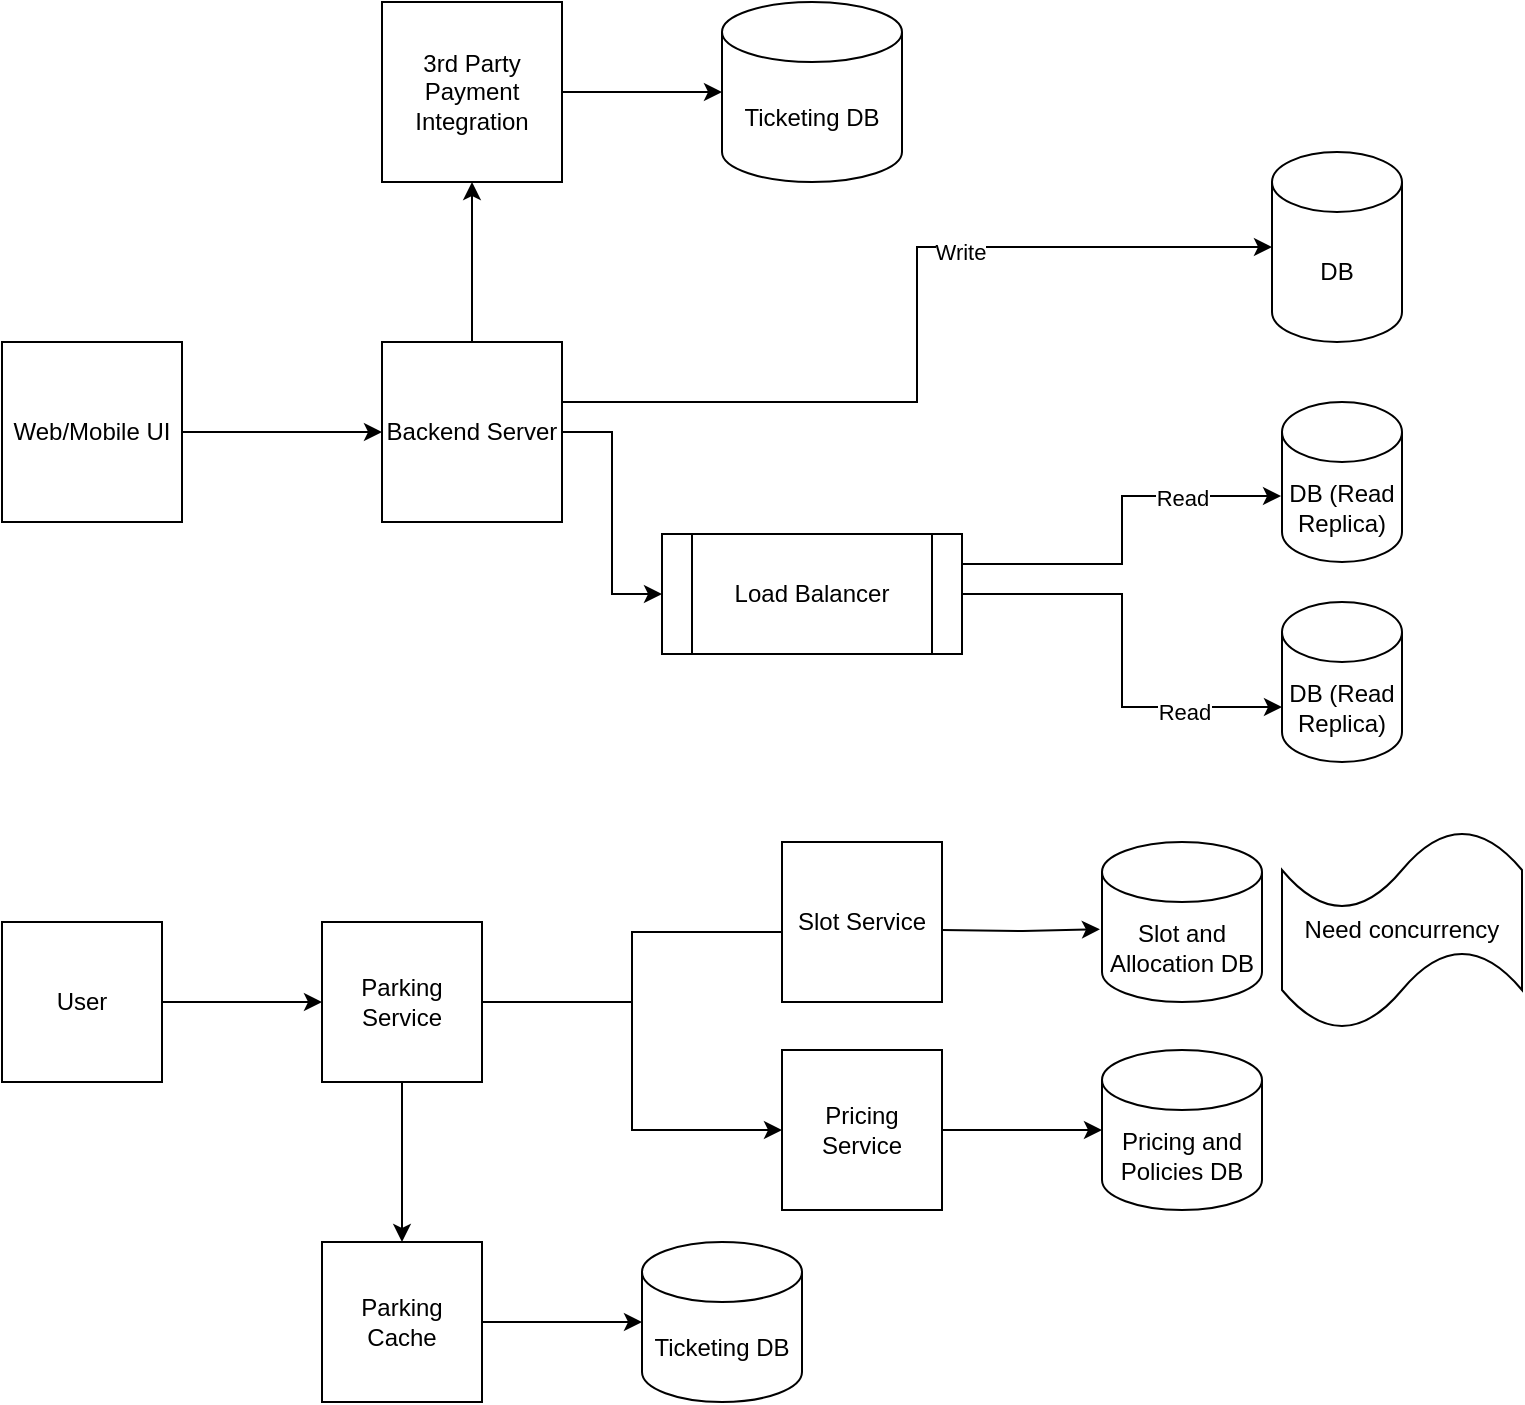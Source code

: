 <mxfile version="27.0.9">
  <diagram id="c_2sWL2zpSnBwjELj-oL" name="ParkingGarage">
    <mxGraphModel dx="1185" dy="613" grid="1" gridSize="10" guides="1" tooltips="1" connect="1" arrows="1" fold="1" page="1" pageScale="1" pageWidth="850" pageHeight="1100" math="0" shadow="0">
      <root>
        <mxCell id="0" />
        <mxCell id="1" parent="0" />
        <mxCell id="t-PHVXzO0Ld4ikbZTfWK-1" value="" style="edgeStyle=orthogonalEdgeStyle;rounded=0;orthogonalLoop=1;jettySize=auto;html=1;" parent="1" source="t-PHVXzO0Ld4ikbZTfWK-2" target="t-PHVXzO0Ld4ikbZTfWK-7" edge="1">
          <mxGeometry relative="1" as="geometry" />
        </mxCell>
        <mxCell id="t-PHVXzO0Ld4ikbZTfWK-2" value="Web/Mobile UI" style="whiteSpace=wrap;html=1;aspect=fixed;" parent="1" vertex="1">
          <mxGeometry x="45" y="320" width="90" height="90" as="geometry" />
        </mxCell>
        <mxCell id="t-PHVXzO0Ld4ikbZTfWK-3" value="" style="edgeStyle=orthogonalEdgeStyle;rounded=0;orthogonalLoop=1;jettySize=auto;html=1;entryX=0;entryY=0.5;entryDx=0;entryDy=0;" parent="1" source="t-PHVXzO0Ld4ikbZTfWK-7" target="t-PHVXzO0Ld4ikbZTfWK-11" edge="1">
          <mxGeometry relative="1" as="geometry">
            <mxPoint x="365" y="540" as="targetPoint" />
          </mxGeometry>
        </mxCell>
        <mxCell id="t-PHVXzO0Ld4ikbZTfWK-4" style="edgeStyle=orthogonalEdgeStyle;rounded=0;orthogonalLoop=1;jettySize=auto;html=1;exitX=1;exitY=0.333;exitDx=0;exitDy=0;exitPerimeter=0;entryX=0;entryY=0.5;entryDx=0;entryDy=0;entryPerimeter=0;" parent="1" source="t-PHVXzO0Ld4ikbZTfWK-7" target="t-PHVXzO0Ld4ikbZTfWK-8" edge="1">
          <mxGeometry relative="1" as="geometry">
            <mxPoint x="685" y="348" as="targetPoint" />
          </mxGeometry>
        </mxCell>
        <mxCell id="t-PHVXzO0Ld4ikbZTfWK-5" value="Write" style="edgeLabel;html=1;align=center;verticalAlign=middle;resizable=0;points=[];" parent="t-PHVXzO0Ld4ikbZTfWK-4" vertex="1" connectable="0">
          <mxGeometry x="0.276" y="-1" relative="1" as="geometry">
            <mxPoint y="1" as="offset" />
          </mxGeometry>
        </mxCell>
        <mxCell id="t-PHVXzO0Ld4ikbZTfWK-6" value="" style="edgeStyle=orthogonalEdgeStyle;rounded=0;orthogonalLoop=1;jettySize=auto;html=1;" parent="1" source="t-PHVXzO0Ld4ikbZTfWK-7" target="t-PHVXzO0Ld4ikbZTfWK-17" edge="1">
          <mxGeometry relative="1" as="geometry" />
        </mxCell>
        <mxCell id="t-PHVXzO0Ld4ikbZTfWK-7" value="Backend Server" style="whiteSpace=wrap;html=1;aspect=fixed;" parent="1" vertex="1">
          <mxGeometry x="235" y="320" width="90" height="90" as="geometry" />
        </mxCell>
        <mxCell id="t-PHVXzO0Ld4ikbZTfWK-8" value="DB" style="shape=cylinder3;whiteSpace=wrap;html=1;boundedLbl=1;backgroundOutline=1;size=15;" parent="1" vertex="1">
          <mxGeometry x="680" y="225" width="65" height="95" as="geometry" />
        </mxCell>
        <mxCell id="t-PHVXzO0Ld4ikbZTfWK-9" value="DB (Read Replica)" style="shape=cylinder3;whiteSpace=wrap;html=1;boundedLbl=1;backgroundOutline=1;size=15;" parent="1" vertex="1">
          <mxGeometry x="685" y="350" width="60" height="80" as="geometry" />
        </mxCell>
        <mxCell id="t-PHVXzO0Ld4ikbZTfWK-10" value="DB (Read Replica)" style="shape=cylinder3;whiteSpace=wrap;html=1;boundedLbl=1;backgroundOutline=1;size=15;" parent="1" vertex="1">
          <mxGeometry x="685" y="450" width="60" height="80" as="geometry" />
        </mxCell>
        <mxCell id="t-PHVXzO0Ld4ikbZTfWK-11" value="Load Balancer" style="shape=process;whiteSpace=wrap;html=1;backgroundOutline=1;" parent="1" vertex="1">
          <mxGeometry x="375" y="416" width="150" height="60" as="geometry" />
        </mxCell>
        <mxCell id="t-PHVXzO0Ld4ikbZTfWK-12" style="edgeStyle=orthogonalEdgeStyle;rounded=0;orthogonalLoop=1;jettySize=auto;html=1;entryX=-0.008;entryY=0.588;entryDx=0;entryDy=0;entryPerimeter=0;exitX=1;exitY=0.25;exitDx=0;exitDy=0;" parent="1" source="t-PHVXzO0Ld4ikbZTfWK-11" target="t-PHVXzO0Ld4ikbZTfWK-9" edge="1">
          <mxGeometry relative="1" as="geometry" />
        </mxCell>
        <mxCell id="t-PHVXzO0Ld4ikbZTfWK-13" value="Read" style="edgeLabel;html=1;align=center;verticalAlign=middle;resizable=0;points=[];" parent="t-PHVXzO0Ld4ikbZTfWK-12" vertex="1" connectable="0">
          <mxGeometry x="0.344" y="-4" relative="1" as="geometry">
            <mxPoint x="14" y="-3" as="offset" />
          </mxGeometry>
        </mxCell>
        <mxCell id="t-PHVXzO0Ld4ikbZTfWK-14" style="edgeStyle=orthogonalEdgeStyle;rounded=0;orthogonalLoop=1;jettySize=auto;html=1;entryX=0;entryY=0;entryDx=0;entryDy=52.5;entryPerimeter=0;" parent="1" source="t-PHVXzO0Ld4ikbZTfWK-11" target="t-PHVXzO0Ld4ikbZTfWK-10" edge="1">
          <mxGeometry relative="1" as="geometry" />
        </mxCell>
        <mxCell id="t-PHVXzO0Ld4ikbZTfWK-15" value="Read" style="edgeLabel;html=1;align=center;verticalAlign=middle;resizable=0;points=[];" parent="t-PHVXzO0Ld4ikbZTfWK-14" vertex="1" connectable="0">
          <mxGeometry x="0.538" y="-1" relative="1" as="geometry">
            <mxPoint x="1" y="1" as="offset" />
          </mxGeometry>
        </mxCell>
        <mxCell id="t-PHVXzO0Ld4ikbZTfWK-16" value="" style="edgeStyle=orthogonalEdgeStyle;rounded=0;orthogonalLoop=1;jettySize=auto;html=1;" parent="1" source="t-PHVXzO0Ld4ikbZTfWK-17" target="t-PHVXzO0Ld4ikbZTfWK-18" edge="1">
          <mxGeometry relative="1" as="geometry" />
        </mxCell>
        <mxCell id="t-PHVXzO0Ld4ikbZTfWK-17" value="3rd Party Payment Integration" style="whiteSpace=wrap;html=1;aspect=fixed;" parent="1" vertex="1">
          <mxGeometry x="235" y="150" width="90" height="90" as="geometry" />
        </mxCell>
        <mxCell id="t-PHVXzO0Ld4ikbZTfWK-18" value="Ticketing DB" style="whiteSpace=wrap;html=1;aspect=fixed;shape=cylinder3;boundedLbl=1;backgroundOutline=1;size=15;" parent="1" vertex="1">
          <mxGeometry x="405" y="150" width="90" height="90" as="geometry" />
        </mxCell>
        <mxCell id="t-PHVXzO0Ld4ikbZTfWK-19" value="" style="edgeStyle=orthogonalEdgeStyle;rounded=0;orthogonalLoop=1;jettySize=auto;html=1;" parent="1" source="t-PHVXzO0Ld4ikbZTfWK-20" target="t-PHVXzO0Ld4ikbZTfWK-24" edge="1">
          <mxGeometry relative="1" as="geometry" />
        </mxCell>
        <mxCell id="t-PHVXzO0Ld4ikbZTfWK-20" value="User" style="whiteSpace=wrap;html=1;aspect=fixed;" parent="1" vertex="1">
          <mxGeometry x="45" y="610" width="80" height="80" as="geometry" />
        </mxCell>
        <mxCell id="t-PHVXzO0Ld4ikbZTfWK-21" value="" style="edgeStyle=orthogonalEdgeStyle;rounded=0;orthogonalLoop=1;jettySize=auto;html=1;entryX=0;entryY=0.5;entryDx=0;entryDy=0;" parent="1" source="t-PHVXzO0Ld4ikbZTfWK-24" target="t-PHVXzO0Ld4ikbZTfWK-26" edge="1">
          <mxGeometry relative="1" as="geometry">
            <mxPoint x="435" y="614" as="targetPoint" />
            <Array as="points">
              <mxPoint x="360" y="650" />
              <mxPoint x="360" y="615" />
              <mxPoint x="505" y="615" />
            </Array>
          </mxGeometry>
        </mxCell>
        <mxCell id="t-PHVXzO0Ld4ikbZTfWK-22" style="edgeStyle=orthogonalEdgeStyle;rounded=0;orthogonalLoop=1;jettySize=auto;html=1;entryX=0;entryY=0.5;entryDx=0;entryDy=0;" parent="1" source="t-PHVXzO0Ld4ikbZTfWK-24" target="t-PHVXzO0Ld4ikbZTfWK-28" edge="1">
          <mxGeometry relative="1" as="geometry">
            <mxPoint x="365" y="714" as="targetPoint" />
          </mxGeometry>
        </mxCell>
        <mxCell id="t-PHVXzO0Ld4ikbZTfWK-23" value="" style="edgeStyle=orthogonalEdgeStyle;rounded=0;orthogonalLoop=1;jettySize=auto;html=1;" parent="1" source="t-PHVXzO0Ld4ikbZTfWK-24" target="t-PHVXzO0Ld4ikbZTfWK-30" edge="1">
          <mxGeometry relative="1" as="geometry" />
        </mxCell>
        <mxCell id="t-PHVXzO0Ld4ikbZTfWK-24" value="Parking Service" style="whiteSpace=wrap;html=1;aspect=fixed;" parent="1" vertex="1">
          <mxGeometry x="205" y="610" width="80" height="80" as="geometry" />
        </mxCell>
        <mxCell id="t-PHVXzO0Ld4ikbZTfWK-25" value="" style="edgeStyle=orthogonalEdgeStyle;rounded=0;orthogonalLoop=1;jettySize=auto;html=1;entryX=-0.013;entryY=0.545;entryDx=0;entryDy=0;entryPerimeter=0;" parent="1" target="t-PHVXzO0Ld4ikbZTfWK-31" edge="1">
          <mxGeometry relative="1" as="geometry">
            <mxPoint x="515" y="614" as="sourcePoint" />
            <mxPoint x="595" y="614" as="targetPoint" />
          </mxGeometry>
        </mxCell>
        <mxCell id="t-PHVXzO0Ld4ikbZTfWK-26" value="Slot Service" style="whiteSpace=wrap;html=1;aspect=fixed;" parent="1" vertex="1">
          <mxGeometry x="435" y="570" width="80" height="80" as="geometry" />
        </mxCell>
        <mxCell id="t-PHVXzO0Ld4ikbZTfWK-27" value="" style="edgeStyle=orthogonalEdgeStyle;rounded=0;orthogonalLoop=1;jettySize=auto;html=1;" parent="1" source="t-PHVXzO0Ld4ikbZTfWK-28" target="t-PHVXzO0Ld4ikbZTfWK-32" edge="1">
          <mxGeometry relative="1" as="geometry" />
        </mxCell>
        <mxCell id="t-PHVXzO0Ld4ikbZTfWK-28" value="Pricing Service" style="whiteSpace=wrap;html=1;aspect=fixed;" parent="1" vertex="1">
          <mxGeometry x="435" y="674" width="80" height="80" as="geometry" />
        </mxCell>
        <mxCell id="t-PHVXzO0Ld4ikbZTfWK-29" value="" style="edgeStyle=orthogonalEdgeStyle;rounded=0;orthogonalLoop=1;jettySize=auto;html=1;" parent="1" source="t-PHVXzO0Ld4ikbZTfWK-30" target="t-PHVXzO0Ld4ikbZTfWK-33" edge="1">
          <mxGeometry relative="1" as="geometry" />
        </mxCell>
        <mxCell id="t-PHVXzO0Ld4ikbZTfWK-30" value="Parking Cache" style="whiteSpace=wrap;html=1;aspect=fixed;" parent="1" vertex="1">
          <mxGeometry x="205" y="770" width="80" height="80" as="geometry" />
        </mxCell>
        <mxCell id="t-PHVXzO0Ld4ikbZTfWK-31" value="Slot and Allocation DB" style="whiteSpace=wrap;html=1;aspect=fixed;shape=cylinder3;boundedLbl=1;backgroundOutline=1;size=15;" parent="1" vertex="1">
          <mxGeometry x="595" y="570" width="80" height="80" as="geometry" />
        </mxCell>
        <mxCell id="t-PHVXzO0Ld4ikbZTfWK-32" value="Pricing and Policies DB" style="whiteSpace=wrap;html=1;aspect=fixed;shape=cylinder3;boundedLbl=1;backgroundOutline=1;size=15;" parent="1" vertex="1">
          <mxGeometry x="595" y="674" width="80" height="80" as="geometry" />
        </mxCell>
        <mxCell id="t-PHVXzO0Ld4ikbZTfWK-33" value="Ticketing DB" style="whiteSpace=wrap;html=1;aspect=fixed;shape=cylinder3;boundedLbl=1;backgroundOutline=1;size=15;" parent="1" vertex="1">
          <mxGeometry x="365" y="770" width="80" height="80" as="geometry" />
        </mxCell>
        <mxCell id="t-PHVXzO0Ld4ikbZTfWK-34" value="Need concurrency" style="shape=tape;whiteSpace=wrap;html=1;" parent="1" vertex="1">
          <mxGeometry x="685" y="564" width="120" height="100" as="geometry" />
        </mxCell>
      </root>
    </mxGraphModel>
  </diagram>
</mxfile>
